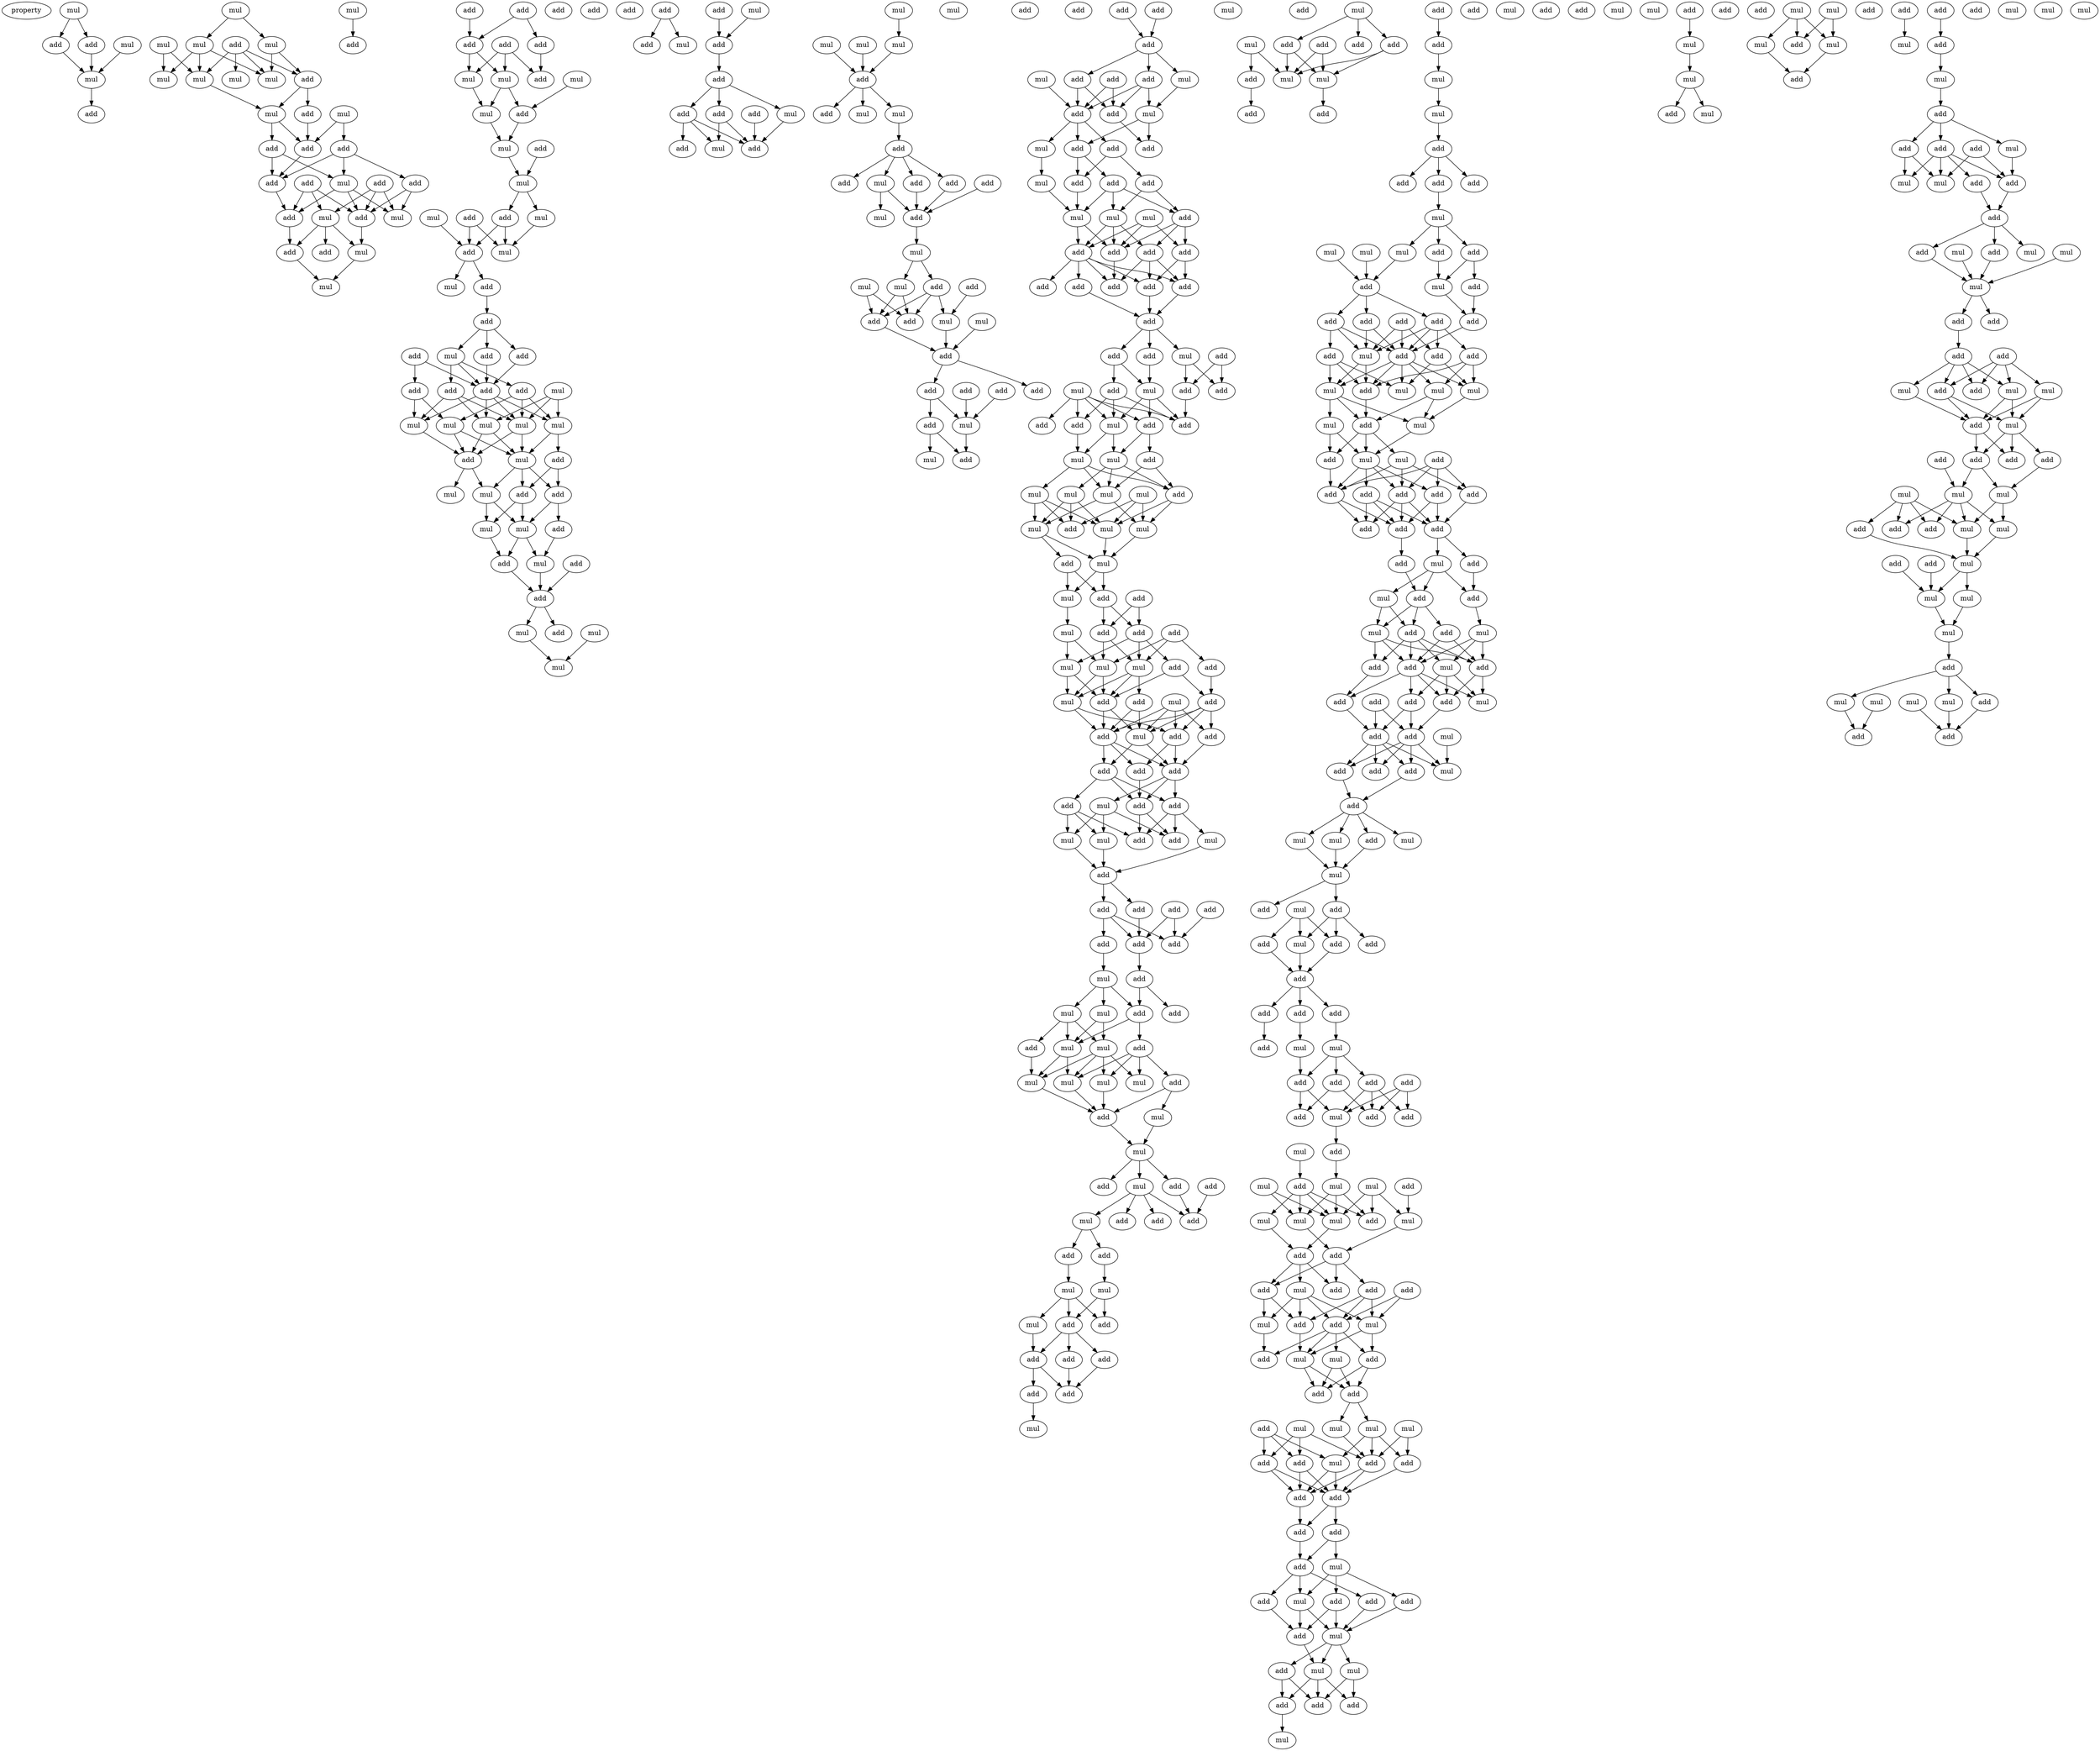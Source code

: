 digraph {
    node [fontcolor=black]
    property [mul=2,lf=1.4]
    0 [ label = mul ];
    1 [ label = mul ];
    2 [ label = add ];
    3 [ label = add ];
    4 [ label = mul ];
    5 [ label = add ];
    6 [ label = mul ];
    7 [ label = add ];
    8 [ label = mul ];
    9 [ label = mul ];
    10 [ label = mul ];
    11 [ label = mul ];
    12 [ label = add ];
    13 [ label = mul ];
    14 [ label = mul ];
    15 [ label = mul ];
    16 [ label = add ];
    17 [ label = mul ];
    18 [ label = mul ];
    19 [ label = add ];
    20 [ label = add ];
    21 [ label = add ];
    22 [ label = add ];
    23 [ label = mul ];
    24 [ label = add ];
    25 [ label = add ];
    26 [ label = add ];
    27 [ label = add ];
    28 [ label = mul ];
    29 [ label = add ];
    30 [ label = mul ];
    31 [ label = add ];
    32 [ label = mul ];
    33 [ label = add ];
    34 [ label = mul ];
    35 [ label = mul ];
    36 [ label = add ];
    37 [ label = add ];
    38 [ label = add ];
    39 [ label = add ];
    40 [ label = add ];
    41 [ label = add ];
    42 [ label = add ];
    43 [ label = mul ];
    44 [ label = mul ];
    45 [ label = mul ];
    46 [ label = add ];
    47 [ label = mul ];
    48 [ label = mul ];
    49 [ label = add ];
    50 [ label = mul ];
    51 [ label = mul ];
    52 [ label = add ];
    53 [ label = add ];
    54 [ label = mul ];
    55 [ label = add ];
    56 [ label = mul ];
    57 [ label = mul ];
    58 [ label = add ];
    59 [ label = add ];
    60 [ label = add ];
    61 [ label = mul ];
    62 [ label = add ];
    63 [ label = add ];
    64 [ label = add ];
    65 [ label = add ];
    66 [ label = add ];
    67 [ label = add ];
    68 [ label = add ];
    69 [ label = mul ];
    70 [ label = mul ];
    71 [ label = mul ];
    72 [ label = mul ];
    73 [ label = mul ];
    74 [ label = mul ];
    75 [ label = mul ];
    76 [ label = add ];
    77 [ label = add ];
    78 [ label = add ];
    79 [ label = mul ];
    80 [ label = add ];
    81 [ label = mul ];
    82 [ label = add ];
    83 [ label = mul ];
    84 [ label = add ];
    85 [ label = mul ];
    86 [ label = mul ];
    87 [ label = add ];
    88 [ label = add ];
    89 [ label = add ];
    90 [ label = mul ];
    91 [ label = add ];
    92 [ label = mul ];
    93 [ label = add ];
    94 [ label = mul ];
    95 [ label = add ];
    96 [ label = add ];
    97 [ label = mul ];
    98 [ label = add ];
    99 [ label = mul ];
    100 [ label = add ];
    101 [ label = add ];
    102 [ label = add ];
    103 [ label = add ];
    104 [ label = mul ];
    105 [ label = add ];
    106 [ label = add ];
    107 [ label = add ];
    108 [ label = mul ];
    109 [ label = mul ];
    110 [ label = mul ];
    111 [ label = mul ];
    112 [ label = mul ];
    113 [ label = add ];
    114 [ label = add ];
    115 [ label = mul ];
    116 [ label = mul ];
    117 [ label = mul ];
    118 [ label = add ];
    119 [ label = add ];
    120 [ label = mul ];
    121 [ label = add ];
    122 [ label = add ];
    123 [ label = add ];
    124 [ label = add ];
    125 [ label = mul ];
    126 [ label = mul ];
    127 [ label = add ];
    128 [ label = mul ];
    129 [ label = add ];
    130 [ label = mul ];
    131 [ label = add ];
    132 [ label = add ];
    133 [ label = add ];
    134 [ label = mul ];
    135 [ label = mul ];
    136 [ label = add ];
    137 [ label = add ];
    138 [ label = add ];
    139 [ label = add ];
    140 [ label = add ];
    141 [ label = add ];
    142 [ label = add ];
    143 [ label = mul ];
    144 [ label = mul ];
    145 [ label = add ];
    146 [ label = add ];
    147 [ label = mul ];
    148 [ label = add ];
    149 [ label = add ];
    150 [ label = mul ];
    151 [ label = add ];
    152 [ label = add ];
    153 [ label = mul ];
    154 [ label = add ];
    155 [ label = add ];
    156 [ label = add ];
    157 [ label = mul ];
    158 [ label = add ];
    159 [ label = add ];
    160 [ label = add ];
    161 [ label = mul ];
    162 [ label = add ];
    163 [ label = add ];
    164 [ label = mul ];
    165 [ label = add ];
    166 [ label = add ];
    167 [ label = mul ];
    168 [ label = mul ];
    169 [ label = mul ];
    170 [ label = add ];
    171 [ label = add ];
    172 [ label = add ];
    173 [ label = add ];
    174 [ label = add ];
    175 [ label = add ];
    176 [ label = add ];
    177 [ label = add ];
    178 [ label = add ];
    179 [ label = add ];
    180 [ label = mul ];
    181 [ label = add ];
    182 [ label = add ];
    183 [ label = add ];
    184 [ label = add ];
    185 [ label = mul ];
    186 [ label = add ];
    187 [ label = mul ];
    188 [ label = add ];
    189 [ label = mul ];
    190 [ label = add ];
    191 [ label = add ];
    192 [ label = add ];
    193 [ label = add ];
    194 [ label = mul ];
    195 [ label = mul ];
    196 [ label = add ];
    197 [ label = add ];
    198 [ label = mul ];
    199 [ label = mul ];
    200 [ label = mul ];
    201 [ label = mul ];
    202 [ label = mul ];
    203 [ label = mul ];
    204 [ label = add ];
    205 [ label = mul ];
    206 [ label = add ];
    207 [ label = mul ];
    208 [ label = mul ];
    209 [ label = add ];
    210 [ label = add ];
    211 [ label = add ];
    212 [ label = mul ];
    213 [ label = add ];
    214 [ label = add ];
    215 [ label = mul ];
    216 [ label = add ];
    217 [ label = add ];
    218 [ label = mul ];
    219 [ label = mul ];
    220 [ label = mul ];
    221 [ label = add ];
    222 [ label = mul ];
    223 [ label = add ];
    224 [ label = add ];
    225 [ label = add ];
    226 [ label = mul ];
    227 [ label = add ];
    228 [ label = add ];
    229 [ label = add ];
    230 [ label = add ];
    231 [ label = add ];
    232 [ label = add ];
    233 [ label = add ];
    234 [ label = mul ];
    235 [ label = add ];
    236 [ label = mul ];
    237 [ label = add ];
    238 [ label = mul ];
    239 [ label = add ];
    240 [ label = mul ];
    241 [ label = add ];
    242 [ label = add ];
    243 [ label = add ];
    244 [ label = add ];
    245 [ label = add ];
    246 [ label = add ];
    247 [ label = add ];
    248 [ label = add ];
    249 [ label = add ];
    250 [ label = add ];
    251 [ label = mul ];
    252 [ label = mul ];
    253 [ label = mul ];
    254 [ label = add ];
    255 [ label = add ];
    256 [ label = add ];
    257 [ label = mul ];
    258 [ label = mul ];
    259 [ label = add ];
    260 [ label = add ];
    261 [ label = mul ];
    262 [ label = mul ];
    263 [ label = mul ];
    264 [ label = mul ];
    265 [ label = add ];
    266 [ label = mul ];
    267 [ label = mul ];
    268 [ label = mul ];
    269 [ label = add ];
    270 [ label = add ];
    271 [ label = add ];
    272 [ label = add ];
    273 [ label = mul ];
    274 [ label = add ];
    275 [ label = add ];
    276 [ label = add ];
    277 [ label = add ];
    278 [ label = mul ];
    279 [ label = mul ];
    280 [ label = add ];
    281 [ label = mul ];
    282 [ label = add ];
    283 [ label = add ];
    284 [ label = add ];
    285 [ label = add ];
    286 [ label = add ];
    287 [ label = add ];
    288 [ label = mul ];
    289 [ label = mul ];
    290 [ label = add ];
    291 [ label = mul ];
    292 [ label = add ];
    293 [ label = add ];
    294 [ label = add ];
    295 [ label = mul ];
    296 [ label = add ];
    297 [ label = mul ];
    298 [ label = add ];
    299 [ label = add ];
    300 [ label = add ];
    301 [ label = add ];
    302 [ label = mul ];
    303 [ label = mul ];
    304 [ label = add ];
    305 [ label = add ];
    306 [ label = mul ];
    307 [ label = add ];
    308 [ label = add ];
    309 [ label = add ];
    310 [ label = add ];
    311 [ label = mul ];
    312 [ label = mul ];
    313 [ label = add ];
    314 [ label = add ];
    315 [ label = mul ];
    316 [ label = mul ];
    317 [ label = add ];
    318 [ label = mul ];
    319 [ label = add ];
    320 [ label = add ];
    321 [ label = add ];
    322 [ label = add ];
    323 [ label = add ];
    324 [ label = add ];
    325 [ label = add ];
    326 [ label = add ];
    327 [ label = add ];
    328 [ label = add ];
    329 [ label = mul ];
    330 [ label = add ];
    331 [ label = mul ];
    332 [ label = mul ];
    333 [ label = mul ];
    334 [ label = mul ];
    335 [ label = add ];
    336 [ label = mul ];
    337 [ label = mul ];
    338 [ label = add ];
    339 [ label = add ];
    340 [ label = mul ];
    341 [ label = add ];
    342 [ label = mul ];
    343 [ label = add ];
    344 [ label = add ];
    345 [ label = add ];
    346 [ label = add ];
    347 [ label = add ];
    348 [ label = add ];
    349 [ label = add ];
    350 [ label = add ];
    351 [ label = add ];
    352 [ label = mul ];
    353 [ label = add ];
    354 [ label = add ];
    355 [ label = add ];
    356 [ label = mul ];
    357 [ label = mul ];
    358 [ label = add ];
    359 [ label = add ];
    360 [ label = mul ];
    361 [ label = add ];
    362 [ label = add ];
    363 [ label = mul ];
    364 [ label = add ];
    365 [ label = add ];
    366 [ label = add ];
    367 [ label = add ];
    368 [ label = mul ];
    369 [ label = add ];
    370 [ label = add ];
    371 [ label = add ];
    372 [ label = mul ];
    373 [ label = add ];
    374 [ label = mul ];
    375 [ label = add ];
    376 [ label = add ];
    377 [ label = add ];
    378 [ label = mul ];
    379 [ label = mul ];
    380 [ label = add ];
    381 [ label = mul ];
    382 [ label = mul ];
    383 [ label = mul ];
    384 [ label = add ];
    385 [ label = mul ];
    386 [ label = add ];
    387 [ label = add ];
    388 [ label = mul ];
    389 [ label = add ];
    390 [ label = add ];
    391 [ label = add ];
    392 [ label = add ];
    393 [ label = add ];
    394 [ label = add ];
    395 [ label = add ];
    396 [ label = mul ];
    397 [ label = mul ];
    398 [ label = add ];
    399 [ label = add ];
    400 [ label = add ];
    401 [ label = add ];
    402 [ label = mul ];
    403 [ label = add ];
    404 [ label = add ];
    405 [ label = add ];
    406 [ label = add ];
    407 [ label = mul ];
    408 [ label = add ];
    409 [ label = mul ];
    410 [ label = mul ];
    411 [ label = mul ];
    412 [ label = add ];
    413 [ label = mul ];
    414 [ label = add ];
    415 [ label = mul ];
    416 [ label = mul ];
    417 [ label = mul ];
    418 [ label = add ];
    419 [ label = add ];
    420 [ label = add ];
    421 [ label = mul ];
    422 [ label = add ];
    423 [ label = add ];
    424 [ label = add ];
    425 [ label = add ];
    426 [ label = add ];
    427 [ label = mul ];
    428 [ label = mul ];
    429 [ label = mul ];
    430 [ label = mul ];
    431 [ label = add ];
    432 [ label = add ];
    433 [ label = add ];
    434 [ label = add ];
    435 [ label = mul ];
    436 [ label = mul ];
    437 [ label = add ];
    438 [ label = mul ];
    439 [ label = mul ];
    440 [ label = add ];
    441 [ label = add ];
    442 [ label = mul ];
    443 [ label = add ];
    444 [ label = add ];
    445 [ label = add ];
    446 [ label = add ];
    447 [ label = add ];
    448 [ label = add ];
    449 [ label = mul ];
    450 [ label = add ];
    451 [ label = add ];
    452 [ label = add ];
    453 [ label = mul ];
    454 [ label = add ];
    455 [ label = add ];
    456 [ label = add ];
    457 [ label = mul ];
    458 [ label = mul ];
    459 [ label = add ];
    460 [ label = mul ];
    461 [ label = mul ];
    462 [ label = add ];
    463 [ label = add ];
    464 [ label = add ];
    465 [ label = mul ];
    466 [ label = add ];
    467 [ label = mul ];
    468 [ label = mul ];
    469 [ label = add ];
    470 [ label = add ];
    471 [ label = add ];
    472 [ label = mul ];
    473 [ label = mul ];
    474 [ label = mul ];
    475 [ label = add ];
    476 [ label = mul ];
    477 [ label = add ];
    478 [ label = mul ];
    479 [ label = add ];
    480 [ label = add ];
    481 [ label = add ];
    482 [ label = mul ];
    483 [ label = add ];
    484 [ label = add ];
    485 [ label = mul ];
    486 [ label = mul ];
    487 [ label = add ];
    488 [ label = add ];
    489 [ label = add ];
    490 [ label = mul ];
    491 [ label = add ];
    492 [ label = mul ];
    493 [ label = mul ];
    494 [ label = add ];
    495 [ label = mul ];
    496 [ label = add ];
    497 [ label = add ];
    498 [ label = add ];
    499 [ label = mul ];
    500 [ label = add ];
    501 [ label = mul ];
    502 [ label = mul ];
    503 [ label = mul ];
    504 [ label = add ];
    505 [ label = add ];
    506 [ label = mul ];
    507 [ label = add ];
    508 [ label = add ];
    509 [ label = add ];
    510 [ label = add ];
    511 [ label = mul ];
    512 [ label = mul ];
    513 [ label = mul ];
    514 [ label = mul ];
    515 [ label = add ];
    516 [ label = add ];
    517 [ label = add ];
    518 [ label = add ];
    519 [ label = add ];
    520 [ label = mul ];
    521 [ label = mul ];
    522 [ label = mul ];
    523 [ label = mul ];
    524 [ label = add ];
    525 [ label = add ];
    526 [ label = add ];
    527 [ label = mul ];
    528 [ label = add ];
    529 [ label = mul ];
    530 [ label = add ];
    531 [ label = mul ];
    532 [ label = mul ];
    533 [ label = mul ];
    534 [ label = add ];
    535 [ label = add ];
    536 [ label = mul ];
    537 [ label = mul ];
    538 [ label = mul ];
    539 [ label = mul ];
    540 [ label = add ];
    541 [ label = add ];
    0 -> 2 [ name = 0 ];
    0 -> 3 [ name = 1 ];
    1 -> 4 [ name = 2 ];
    2 -> 4 [ name = 3 ];
    3 -> 4 [ name = 4 ];
    4 -> 5 [ name = 5 ];
    6 -> 8 [ name = 6 ];
    6 -> 10 [ name = 7 ];
    7 -> 12 [ name = 8 ];
    7 -> 13 [ name = 9 ];
    7 -> 14 [ name = 10 ];
    7 -> 15 [ name = 11 ];
    8 -> 11 [ name = 12 ];
    8 -> 13 [ name = 13 ];
    8 -> 14 [ name = 14 ];
    9 -> 11 [ name = 15 ];
    9 -> 14 [ name = 16 ];
    10 -> 12 [ name = 17 ];
    10 -> 13 [ name = 18 ];
    12 -> 16 [ name = 19 ];
    12 -> 17 [ name = 20 ];
    14 -> 17 [ name = 21 ];
    16 -> 19 [ name = 22 ];
    17 -> 19 [ name = 23 ];
    17 -> 21 [ name = 24 ];
    18 -> 19 [ name = 25 ];
    18 -> 20 [ name = 26 ];
    19 -> 25 [ name = 27 ];
    20 -> 23 [ name = 28 ];
    20 -> 25 [ name = 29 ];
    20 -> 26 [ name = 30 ];
    21 -> 23 [ name = 31 ];
    21 -> 25 [ name = 32 ];
    22 -> 27 [ name = 33 ];
    22 -> 28 [ name = 34 ];
    22 -> 29 [ name = 35 ];
    23 -> 27 [ name = 36 ];
    23 -> 29 [ name = 37 ];
    23 -> 30 [ name = 38 ];
    24 -> 27 [ name = 39 ];
    24 -> 28 [ name = 40 ];
    24 -> 30 [ name = 41 ];
    25 -> 29 [ name = 42 ];
    26 -> 27 [ name = 43 ];
    26 -> 30 [ name = 44 ];
    27 -> 32 [ name = 45 ];
    28 -> 31 [ name = 46 ];
    28 -> 32 [ name = 47 ];
    28 -> 33 [ name = 48 ];
    29 -> 33 [ name = 49 ];
    32 -> 34 [ name = 50 ];
    33 -> 34 [ name = 51 ];
    35 -> 36 [ name = 52 ];
    37 -> 40 [ name = 53 ];
    37 -> 41 [ name = 54 ];
    38 -> 40 [ name = 55 ];
    39 -> 42 [ name = 56 ];
    39 -> 44 [ name = 57 ];
    39 -> 45 [ name = 58 ];
    40 -> 44 [ name = 59 ];
    40 -> 45 [ name = 60 ];
    41 -> 42 [ name = 61 ];
    43 -> 46 [ name = 62 ];
    44 -> 47 [ name = 63 ];
    45 -> 46 [ name = 64 ];
    45 -> 47 [ name = 65 ];
    46 -> 48 [ name = 66 ];
    47 -> 48 [ name = 67 ];
    48 -> 50 [ name = 68 ];
    49 -> 50 [ name = 69 ];
    50 -> 53 [ name = 70 ];
    50 -> 54 [ name = 71 ];
    51 -> 55 [ name = 72 ];
    52 -> 55 [ name = 73 ];
    52 -> 56 [ name = 74 ];
    53 -> 55 [ name = 75 ];
    53 -> 56 [ name = 76 ];
    54 -> 56 [ name = 77 ];
    55 -> 57 [ name = 78 ];
    55 -> 58 [ name = 79 ];
    58 -> 60 [ name = 80 ];
    60 -> 61 [ name = 81 ];
    60 -> 62 [ name = 82 ];
    60 -> 63 [ name = 83 ];
    61 -> 66 [ name = 84 ];
    61 -> 67 [ name = 85 ];
    61 -> 68 [ name = 86 ];
    62 -> 68 [ name = 87 ];
    63 -> 68 [ name = 88 ];
    64 -> 65 [ name = 89 ];
    64 -> 68 [ name = 90 ];
    65 -> 70 [ name = 91 ];
    65 -> 72 [ name = 92 ];
    66 -> 70 [ name = 93 ];
    66 -> 71 [ name = 94 ];
    66 -> 74 [ name = 95 ];
    67 -> 72 [ name = 96 ];
    67 -> 73 [ name = 97 ];
    67 -> 74 [ name = 98 ];
    68 -> 71 [ name = 99 ];
    68 -> 72 [ name = 100 ];
    68 -> 73 [ name = 101 ];
    68 -> 74 [ name = 102 ];
    69 -> 71 [ name = 103 ];
    69 -> 73 [ name = 104 ];
    69 -> 74 [ name = 105 ];
    70 -> 75 [ name = 106 ];
    70 -> 76 [ name = 107 ];
    71 -> 75 [ name = 108 ];
    71 -> 77 [ name = 109 ];
    72 -> 76 [ name = 110 ];
    73 -> 75 [ name = 111 ];
    73 -> 76 [ name = 112 ];
    74 -> 75 [ name = 113 ];
    74 -> 76 [ name = 114 ];
    75 -> 78 [ name = 115 ];
    75 -> 80 [ name = 116 ];
    75 -> 81 [ name = 117 ];
    76 -> 79 [ name = 118 ];
    76 -> 81 [ name = 119 ];
    77 -> 78 [ name = 120 ];
    77 -> 80 [ name = 121 ];
    78 -> 83 [ name = 122 ];
    78 -> 85 [ name = 123 ];
    80 -> 84 [ name = 124 ];
    80 -> 85 [ name = 125 ];
    81 -> 83 [ name = 126 ];
    81 -> 85 [ name = 127 ];
    83 -> 87 [ name = 128 ];
    84 -> 86 [ name = 129 ];
    85 -> 86 [ name = 130 ];
    85 -> 87 [ name = 131 ];
    86 -> 89 [ name = 132 ];
    87 -> 89 [ name = 133 ];
    88 -> 89 [ name = 134 ];
    89 -> 90 [ name = 135 ];
    89 -> 91 [ name = 136 ];
    90 -> 94 [ name = 137 ];
    92 -> 94 [ name = 138 ];
    95 -> 98 [ name = 139 ];
    95 -> 99 [ name = 140 ];
    96 -> 100 [ name = 141 ];
    97 -> 100 [ name = 142 ];
    100 -> 101 [ name = 143 ];
    101 -> 102 [ name = 144 ];
    101 -> 103 [ name = 145 ];
    101 -> 104 [ name = 146 ];
    102 -> 106 [ name = 147 ];
    102 -> 107 [ name = 148 ];
    102 -> 108 [ name = 149 ];
    103 -> 106 [ name = 150 ];
    103 -> 108 [ name = 151 ];
    104 -> 106 [ name = 152 ];
    105 -> 106 [ name = 153 ];
    109 -> 112 [ name = 154 ];
    110 -> 113 [ name = 155 ];
    111 -> 113 [ name = 156 ];
    112 -> 113 [ name = 157 ];
    113 -> 114 [ name = 158 ];
    113 -> 116 [ name = 159 ];
    113 -> 117 [ name = 160 ];
    117 -> 118 [ name = 161 ];
    118 -> 119 [ name = 162 ];
    118 -> 120 [ name = 163 ];
    118 -> 122 [ name = 164 ];
    118 -> 123 [ name = 165 ];
    119 -> 124 [ name = 166 ];
    120 -> 124 [ name = 167 ];
    120 -> 125 [ name = 168 ];
    121 -> 124 [ name = 169 ];
    122 -> 124 [ name = 170 ];
    124 -> 126 [ name = 171 ];
    126 -> 129 [ name = 172 ];
    126 -> 130 [ name = 173 ];
    127 -> 134 [ name = 174 ];
    128 -> 131 [ name = 175 ];
    128 -> 133 [ name = 176 ];
    129 -> 131 [ name = 177 ];
    129 -> 133 [ name = 178 ];
    129 -> 134 [ name = 179 ];
    130 -> 131 [ name = 180 ];
    130 -> 133 [ name = 181 ];
    133 -> 136 [ name = 182 ];
    134 -> 136 [ name = 183 ];
    135 -> 136 [ name = 184 ];
    136 -> 138 [ name = 185 ];
    136 -> 141 [ name = 186 ];
    138 -> 142 [ name = 187 ];
    138 -> 143 [ name = 188 ];
    139 -> 143 [ name = 189 ];
    140 -> 143 [ name = 190 ];
    142 -> 144 [ name = 191 ];
    142 -> 146 [ name = 192 ];
    143 -> 146 [ name = 193 ];
    145 -> 149 [ name = 194 ];
    148 -> 149 [ name = 195 ];
    149 -> 150 [ name = 196 ];
    149 -> 151 [ name = 197 ];
    149 -> 154 [ name = 198 ];
    150 -> 157 [ name = 199 ];
    151 -> 155 [ name = 200 ];
    151 -> 156 [ name = 201 ];
    151 -> 157 [ name = 202 ];
    152 -> 155 [ name = 203 ];
    152 -> 156 [ name = 204 ];
    153 -> 156 [ name = 205 ];
    154 -> 155 [ name = 206 ];
    154 -> 156 [ name = 207 ];
    155 -> 158 [ name = 208 ];
    156 -> 159 [ name = 209 ];
    156 -> 160 [ name = 210 ];
    156 -> 161 [ name = 211 ];
    157 -> 158 [ name = 212 ];
    157 -> 160 [ name = 213 ];
    159 -> 163 [ name = 214 ];
    159 -> 165 [ name = 215 ];
    160 -> 162 [ name = 216 ];
    160 -> 163 [ name = 217 ];
    161 -> 164 [ name = 218 ];
    162 -> 166 [ name = 219 ];
    162 -> 167 [ name = 220 ];
    162 -> 168 [ name = 221 ];
    163 -> 168 [ name = 222 ];
    164 -> 168 [ name = 223 ];
    165 -> 166 [ name = 224 ];
    165 -> 167 [ name = 225 ];
    166 -> 171 [ name = 226 ];
    166 -> 172 [ name = 227 ];
    166 -> 173 [ name = 228 ];
    167 -> 170 [ name = 229 ];
    167 -> 171 [ name = 230 ];
    167 -> 173 [ name = 231 ];
    168 -> 170 [ name = 232 ];
    168 -> 173 [ name = 233 ];
    169 -> 170 [ name = 234 ];
    169 -> 172 [ name = 235 ];
    169 -> 173 [ name = 236 ];
    170 -> 174 [ name = 237 ];
    170 -> 175 [ name = 238 ];
    170 -> 176 [ name = 239 ];
    170 -> 177 [ name = 240 ];
    170 -> 178 [ name = 241 ];
    171 -> 175 [ name = 242 ];
    171 -> 177 [ name = 243 ];
    171 -> 178 [ name = 244 ];
    172 -> 175 [ name = 245 ];
    172 -> 177 [ name = 246 ];
    173 -> 178 [ name = 247 ];
    175 -> 179 [ name = 248 ];
    176 -> 179 [ name = 249 ];
    177 -> 179 [ name = 250 ];
    179 -> 180 [ name = 251 ];
    179 -> 181 [ name = 252 ];
    179 -> 182 [ name = 253 ];
    180 -> 184 [ name = 254 ];
    180 -> 188 [ name = 255 ];
    181 -> 185 [ name = 256 ];
    182 -> 185 [ name = 257 ];
    182 -> 186 [ name = 258 ];
    183 -> 184 [ name = 259 ];
    183 -> 188 [ name = 260 ];
    185 -> 189 [ name = 261 ];
    185 -> 191 [ name = 262 ];
    185 -> 192 [ name = 263 ];
    186 -> 189 [ name = 264 ];
    186 -> 192 [ name = 265 ];
    186 -> 193 [ name = 266 ];
    187 -> 189 [ name = 267 ];
    187 -> 190 [ name = 268 ];
    187 -> 191 [ name = 269 ];
    187 -> 192 [ name = 270 ];
    187 -> 193 [ name = 271 ];
    188 -> 192 [ name = 272 ];
    189 -> 194 [ name = 273 ];
    189 -> 195 [ name = 274 ];
    191 -> 194 [ name = 275 ];
    191 -> 196 [ name = 276 ];
    193 -> 195 [ name = 277 ];
    194 -> 197 [ name = 278 ];
    194 -> 198 [ name = 279 ];
    194 -> 199 [ name = 280 ];
    195 -> 197 [ name = 281 ];
    195 -> 199 [ name = 282 ];
    195 -> 201 [ name = 283 ];
    196 -> 197 [ name = 284 ];
    196 -> 199 [ name = 285 ];
    197 -> 202 [ name = 286 ];
    197 -> 203 [ name = 287 ];
    198 -> 203 [ name = 288 ];
    198 -> 204 [ name = 289 ];
    198 -> 205 [ name = 290 ];
    199 -> 202 [ name = 291 ];
    199 -> 205 [ name = 292 ];
    200 -> 202 [ name = 293 ];
    200 -> 203 [ name = 294 ];
    200 -> 204 [ name = 295 ];
    201 -> 203 [ name = 296 ];
    201 -> 204 [ name = 297 ];
    201 -> 205 [ name = 298 ];
    202 -> 207 [ name = 299 ];
    203 -> 207 [ name = 300 ];
    205 -> 206 [ name = 301 ];
    205 -> 207 [ name = 302 ];
    206 -> 208 [ name = 303 ];
    206 -> 210 [ name = 304 ];
    207 -> 208 [ name = 305 ];
    207 -> 210 [ name = 306 ];
    208 -> 212 [ name = 307 ];
    209 -> 213 [ name = 308 ];
    209 -> 214 [ name = 309 ];
    210 -> 213 [ name = 310 ];
    210 -> 214 [ name = 311 ];
    211 -> 216 [ name = 312 ];
    211 -> 218 [ name = 313 ];
    211 -> 219 [ name = 314 ];
    212 -> 215 [ name = 315 ];
    212 -> 219 [ name = 316 ];
    213 -> 218 [ name = 317 ];
    213 -> 219 [ name = 318 ];
    214 -> 215 [ name = 319 ];
    214 -> 217 [ name = 320 ];
    214 -> 218 [ name = 321 ];
    215 -> 220 [ name = 322 ];
    215 -> 224 [ name = 323 ];
    216 -> 223 [ name = 324 ];
    217 -> 223 [ name = 325 ];
    217 -> 224 [ name = 326 ];
    218 -> 220 [ name = 327 ];
    218 -> 221 [ name = 328 ];
    218 -> 224 [ name = 329 ];
    219 -> 220 [ name = 330 ];
    219 -> 224 [ name = 331 ];
    220 -> 227 [ name = 332 ];
    220 -> 228 [ name = 333 ];
    221 -> 226 [ name = 334 ];
    221 -> 228 [ name = 335 ];
    222 -> 225 [ name = 336 ];
    222 -> 226 [ name = 337 ];
    222 -> 227 [ name = 338 ];
    222 -> 228 [ name = 339 ];
    223 -> 225 [ name = 340 ];
    223 -> 226 [ name = 341 ];
    223 -> 227 [ name = 342 ];
    223 -> 228 [ name = 343 ];
    224 -> 226 [ name = 344 ];
    224 -> 228 [ name = 345 ];
    225 -> 231 [ name = 346 ];
    226 -> 230 [ name = 347 ];
    226 -> 231 [ name = 348 ];
    227 -> 229 [ name = 349 ];
    227 -> 231 [ name = 350 ];
    228 -> 229 [ name = 351 ];
    228 -> 230 [ name = 352 ];
    228 -> 231 [ name = 353 ];
    229 -> 233 [ name = 354 ];
    230 -> 232 [ name = 355 ];
    230 -> 233 [ name = 356 ];
    230 -> 235 [ name = 357 ];
    231 -> 233 [ name = 358 ];
    231 -> 234 [ name = 359 ];
    231 -> 235 [ name = 360 ];
    232 -> 236 [ name = 361 ];
    232 -> 239 [ name = 362 ];
    232 -> 240 [ name = 363 ];
    233 -> 237 [ name = 364 ];
    233 -> 239 [ name = 365 ];
    234 -> 236 [ name = 366 ];
    234 -> 237 [ name = 367 ];
    234 -> 240 [ name = 368 ];
    235 -> 237 [ name = 369 ];
    235 -> 238 [ name = 370 ];
    235 -> 239 [ name = 371 ];
    236 -> 241 [ name = 372 ];
    238 -> 241 [ name = 373 ];
    240 -> 241 [ name = 374 ];
    241 -> 242 [ name = 375 ];
    241 -> 243 [ name = 376 ];
    242 -> 248 [ name = 377 ];
    243 -> 247 [ name = 378 ];
    243 -> 248 [ name = 379 ];
    243 -> 249 [ name = 380 ];
    244 -> 249 [ name = 381 ];
    246 -> 248 [ name = 382 ];
    246 -> 249 [ name = 383 ];
    247 -> 251 [ name = 384 ];
    248 -> 250 [ name = 385 ];
    250 -> 254 [ name = 386 ];
    250 -> 255 [ name = 387 ];
    251 -> 252 [ name = 388 ];
    251 -> 253 [ name = 389 ];
    251 -> 255 [ name = 390 ];
    252 -> 257 [ name = 391 ];
    252 -> 258 [ name = 392 ];
    252 -> 259 [ name = 393 ];
    253 -> 257 [ name = 394 ];
    253 -> 258 [ name = 395 ];
    255 -> 256 [ name = 396 ];
    255 -> 257 [ name = 397 ];
    256 -> 260 [ name = 398 ];
    256 -> 261 [ name = 399 ];
    256 -> 262 [ name = 400 ];
    256 -> 264 [ name = 401 ];
    257 -> 262 [ name = 402 ];
    257 -> 263 [ name = 403 ];
    258 -> 261 [ name = 404 ];
    258 -> 262 [ name = 405 ];
    258 -> 263 [ name = 406 ];
    258 -> 264 [ name = 407 ];
    259 -> 263 [ name = 408 ];
    260 -> 265 [ name = 409 ];
    260 -> 266 [ name = 410 ];
    262 -> 265 [ name = 411 ];
    263 -> 265 [ name = 412 ];
    264 -> 265 [ name = 413 ];
    265 -> 267 [ name = 414 ];
    266 -> 267 [ name = 415 ];
    267 -> 268 [ name = 416 ];
    267 -> 270 [ name = 417 ];
    267 -> 271 [ name = 418 ];
    268 -> 272 [ name = 419 ];
    268 -> 273 [ name = 420 ];
    268 -> 274 [ name = 421 ];
    268 -> 275 [ name = 422 ];
    269 -> 272 [ name = 423 ];
    271 -> 272 [ name = 424 ];
    273 -> 276 [ name = 425 ];
    273 -> 277 [ name = 426 ];
    276 -> 278 [ name = 427 ];
    277 -> 279 [ name = 428 ];
    278 -> 280 [ name = 429 ];
    278 -> 281 [ name = 430 ];
    278 -> 282 [ name = 431 ];
    279 -> 280 [ name = 432 ];
    279 -> 282 [ name = 433 ];
    280 -> 283 [ name = 434 ];
    280 -> 284 [ name = 435 ];
    280 -> 285 [ name = 436 ];
    281 -> 283 [ name = 437 ];
    283 -> 286 [ name = 438 ];
    283 -> 287 [ name = 439 ];
    284 -> 287 [ name = 440 ];
    285 -> 287 [ name = 441 ];
    286 -> 288 [ name = 442 ];
    289 -> 290 [ name = 443 ];
    289 -> 293 [ name = 444 ];
    289 -> 294 [ name = 445 ];
    290 -> 295 [ name = 446 ];
    290 -> 297 [ name = 447 ];
    291 -> 295 [ name = 448 ];
    291 -> 296 [ name = 449 ];
    292 -> 295 [ name = 450 ];
    292 -> 297 [ name = 451 ];
    293 -> 295 [ name = 452 ];
    293 -> 297 [ name = 453 ];
    296 -> 298 [ name = 454 ];
    297 -> 300 [ name = 455 ];
    299 -> 301 [ name = 456 ];
    301 -> 302 [ name = 457 ];
    302 -> 303 [ name = 458 ];
    303 -> 305 [ name = 459 ];
    305 -> 308 [ name = 460 ];
    305 -> 309 [ name = 461 ];
    305 -> 310 [ name = 462 ];
    309 -> 311 [ name = 463 ];
    311 -> 313 [ name = 464 ];
    311 -> 314 [ name = 465 ];
    311 -> 315 [ name = 466 ];
    312 -> 317 [ name = 467 ];
    313 -> 318 [ name = 468 ];
    313 -> 319 [ name = 469 ];
    314 -> 318 [ name = 470 ];
    315 -> 317 [ name = 471 ];
    316 -> 317 [ name = 472 ];
    317 -> 320 [ name = 473 ];
    317 -> 322 [ name = 474 ];
    317 -> 323 [ name = 475 ];
    318 -> 324 [ name = 476 ];
    319 -> 324 [ name = 477 ];
    320 -> 325 [ name = 478 ];
    320 -> 329 [ name = 479 ];
    321 -> 325 [ name = 480 ];
    321 -> 327 [ name = 481 ];
    321 -> 329 [ name = 482 ];
    322 -> 325 [ name = 483 ];
    322 -> 327 [ name = 484 ];
    322 -> 328 [ name = 485 ];
    322 -> 329 [ name = 486 ];
    323 -> 325 [ name = 487 ];
    323 -> 326 [ name = 488 ];
    323 -> 329 [ name = 489 ];
    324 -> 325 [ name = 490 ];
    325 -> 330 [ name = 491 ];
    325 -> 331 [ name = 492 ];
    325 -> 332 [ name = 493 ];
    325 -> 333 [ name = 494 ];
    325 -> 334 [ name = 495 ];
    326 -> 330 [ name = 496 ];
    326 -> 333 [ name = 497 ];
    326 -> 334 [ name = 498 ];
    327 -> 332 [ name = 499 ];
    327 -> 333 [ name = 500 ];
    328 -> 330 [ name = 501 ];
    328 -> 331 [ name = 502 ];
    328 -> 332 [ name = 503 ];
    329 -> 330 [ name = 504 ];
    329 -> 334 [ name = 505 ];
    330 -> 338 [ name = 506 ];
    331 -> 337 [ name = 507 ];
    331 -> 338 [ name = 508 ];
    332 -> 337 [ name = 509 ];
    334 -> 336 [ name = 510 ];
    334 -> 337 [ name = 511 ];
    334 -> 338 [ name = 512 ];
    336 -> 339 [ name = 513 ];
    336 -> 342 [ name = 514 ];
    337 -> 342 [ name = 515 ];
    338 -> 339 [ name = 516 ];
    338 -> 340 [ name = 517 ];
    338 -> 342 [ name = 518 ];
    339 -> 344 [ name = 519 ];
    340 -> 343 [ name = 520 ];
    340 -> 344 [ name = 521 ];
    340 -> 346 [ name = 522 ];
    341 -> 343 [ name = 523 ];
    341 -> 344 [ name = 524 ];
    341 -> 345 [ name = 525 ];
    341 -> 346 [ name = 526 ];
    342 -> 344 [ name = 527 ];
    342 -> 345 [ name = 528 ];
    342 -> 346 [ name = 529 ];
    342 -> 347 [ name = 530 ];
    343 -> 348 [ name = 531 ];
    344 -> 349 [ name = 532 ];
    344 -> 350 [ name = 533 ];
    345 -> 348 [ name = 534 ];
    345 -> 350 [ name = 535 ];
    346 -> 348 [ name = 536 ];
    346 -> 349 [ name = 537 ];
    346 -> 350 [ name = 538 ];
    347 -> 348 [ name = 539 ];
    347 -> 349 [ name = 540 ];
    347 -> 350 [ name = 541 ];
    348 -> 351 [ name = 542 ];
    348 -> 352 [ name = 543 ];
    350 -> 353 [ name = 544 ];
    351 -> 354 [ name = 545 ];
    352 -> 354 [ name = 546 ];
    352 -> 355 [ name = 547 ];
    352 -> 356 [ name = 548 ];
    353 -> 355 [ name = 549 ];
    354 -> 360 [ name = 550 ];
    355 -> 357 [ name = 551 ];
    355 -> 358 [ name = 552 ];
    355 -> 359 [ name = 553 ];
    356 -> 357 [ name = 554 ];
    356 -> 359 [ name = 555 ];
    357 -> 361 [ name = 556 ];
    357 -> 362 [ name = 557 ];
    357 -> 364 [ name = 558 ];
    358 -> 361 [ name = 559 ];
    358 -> 362 [ name = 560 ];
    359 -> 361 [ name = 561 ];
    359 -> 362 [ name = 562 ];
    359 -> 363 [ name = 563 ];
    359 -> 364 [ name = 564 ];
    360 -> 361 [ name = 565 ];
    360 -> 362 [ name = 566 ];
    360 -> 363 [ name = 567 ];
    361 -> 365 [ name = 568 ];
    361 -> 368 [ name = 569 ];
    362 -> 365 [ name = 570 ];
    362 -> 367 [ name = 571 ];
    362 -> 368 [ name = 572 ];
    362 -> 369 [ name = 573 ];
    363 -> 365 [ name = 574 ];
    363 -> 368 [ name = 575 ];
    363 -> 369 [ name = 576 ];
    364 -> 367 [ name = 577 ];
    365 -> 371 [ name = 578 ];
    366 -> 370 [ name = 579 ];
    366 -> 371 [ name = 580 ];
    367 -> 370 [ name = 581 ];
    369 -> 370 [ name = 582 ];
    369 -> 371 [ name = 583 ];
    370 -> 373 [ name = 584 ];
    370 -> 374 [ name = 585 ];
    370 -> 375 [ name = 586 ];
    370 -> 376 [ name = 587 ];
    371 -> 373 [ name = 588 ];
    371 -> 374 [ name = 589 ];
    371 -> 375 [ name = 590 ];
    371 -> 376 [ name = 591 ];
    372 -> 374 [ name = 592 ];
    373 -> 377 [ name = 593 ];
    376 -> 377 [ name = 594 ];
    377 -> 378 [ name = 595 ];
    377 -> 379 [ name = 596 ];
    377 -> 380 [ name = 597 ];
    377 -> 381 [ name = 598 ];
    378 -> 383 [ name = 599 ];
    380 -> 383 [ name = 600 ];
    381 -> 383 [ name = 601 ];
    383 -> 384 [ name = 602 ];
    383 -> 386 [ name = 603 ];
    385 -> 387 [ name = 604 ];
    385 -> 388 [ name = 605 ];
    385 -> 390 [ name = 606 ];
    386 -> 388 [ name = 607 ];
    386 -> 389 [ name = 608 ];
    386 -> 390 [ name = 609 ];
    387 -> 391 [ name = 610 ];
    388 -> 391 [ name = 611 ];
    390 -> 391 [ name = 612 ];
    391 -> 392 [ name = 613 ];
    391 -> 393 [ name = 614 ];
    391 -> 394 [ name = 615 ];
    392 -> 395 [ name = 616 ];
    393 -> 396 [ name = 617 ];
    394 -> 397 [ name = 618 ];
    396 -> 400 [ name = 619 ];
    397 -> 398 [ name = 620 ];
    397 -> 400 [ name = 621 ];
    397 -> 401 [ name = 622 ];
    398 -> 402 [ name = 623 ];
    398 -> 403 [ name = 624 ];
    398 -> 405 [ name = 625 ];
    399 -> 402 [ name = 626 ];
    399 -> 403 [ name = 627 ];
    399 -> 405 [ name = 628 ];
    400 -> 402 [ name = 629 ];
    400 -> 404 [ name = 630 ];
    401 -> 404 [ name = 631 ];
    401 -> 405 [ name = 632 ];
    402 -> 406 [ name = 633 ];
    406 -> 411 [ name = 634 ];
    407 -> 412 [ name = 635 ];
    408 -> 416 [ name = 636 ];
    409 -> 413 [ name = 637 ];
    409 -> 417 [ name = 638 ];
    410 -> 413 [ name = 639 ];
    410 -> 414 [ name = 640 ];
    410 -> 416 [ name = 641 ];
    411 -> 413 [ name = 642 ];
    411 -> 414 [ name = 643 ];
    411 -> 417 [ name = 644 ];
    412 -> 413 [ name = 645 ];
    412 -> 414 [ name = 646 ];
    412 -> 415 [ name = 647 ];
    412 -> 417 [ name = 648 ];
    413 -> 419 [ name = 649 ];
    415 -> 419 [ name = 650 ];
    416 -> 418 [ name = 651 ];
    417 -> 418 [ name = 652 ];
    418 -> 420 [ name = 653 ];
    418 -> 422 [ name = 654 ];
    418 -> 424 [ name = 655 ];
    419 -> 421 [ name = 656 ];
    419 -> 422 [ name = 657 ];
    419 -> 424 [ name = 658 ];
    420 -> 425 [ name = 659 ];
    420 -> 426 [ name = 660 ];
    420 -> 428 [ name = 661 ];
    421 -> 425 [ name = 662 ];
    421 -> 426 [ name = 663 ];
    421 -> 427 [ name = 664 ];
    421 -> 428 [ name = 665 ];
    422 -> 425 [ name = 666 ];
    422 -> 427 [ name = 667 ];
    423 -> 426 [ name = 668 ];
    423 -> 428 [ name = 669 ];
    425 -> 430 [ name = 670 ];
    426 -> 429 [ name = 671 ];
    426 -> 430 [ name = 672 ];
    426 -> 431 [ name = 673 ];
    426 -> 432 [ name = 674 ];
    427 -> 432 [ name = 675 ];
    428 -> 430 [ name = 676 ];
    428 -> 431 [ name = 677 ];
    429 -> 433 [ name = 678 ];
    429 -> 434 [ name = 679 ];
    430 -> 433 [ name = 680 ];
    430 -> 434 [ name = 681 ];
    431 -> 433 [ name = 682 ];
    431 -> 434 [ name = 683 ];
    433 -> 438 [ name = 684 ];
    433 -> 439 [ name = 685 ];
    435 -> 440 [ name = 686 ];
    435 -> 441 [ name = 687 ];
    435 -> 444 [ name = 688 ];
    436 -> 443 [ name = 689 ];
    436 -> 444 [ name = 690 ];
    437 -> 440 [ name = 691 ];
    437 -> 441 [ name = 692 ];
    437 -> 442 [ name = 693 ];
    438 -> 442 [ name = 694 ];
    438 -> 443 [ name = 695 ];
    438 -> 444 [ name = 696 ];
    439 -> 444 [ name = 697 ];
    440 -> 445 [ name = 698 ];
    440 -> 446 [ name = 699 ];
    441 -> 445 [ name = 700 ];
    441 -> 446 [ name = 701 ];
    442 -> 445 [ name = 702 ];
    442 -> 446 [ name = 703 ];
    443 -> 445 [ name = 704 ];
    444 -> 445 [ name = 705 ];
    444 -> 446 [ name = 706 ];
    445 -> 447 [ name = 707 ];
    445 -> 448 [ name = 708 ];
    446 -> 448 [ name = 709 ];
    447 -> 449 [ name = 710 ];
    447 -> 450 [ name = 711 ];
    448 -> 450 [ name = 712 ];
    449 -> 451 [ name = 713 ];
    449 -> 452 [ name = 714 ];
    449 -> 453 [ name = 715 ];
    450 -> 453 [ name = 716 ];
    450 -> 454 [ name = 717 ];
    450 -> 455 [ name = 718 ];
    451 -> 456 [ name = 719 ];
    451 -> 457 [ name = 720 ];
    452 -> 457 [ name = 721 ];
    453 -> 456 [ name = 722 ];
    453 -> 457 [ name = 723 ];
    454 -> 457 [ name = 724 ];
    455 -> 456 [ name = 725 ];
    456 -> 461 [ name = 726 ];
    457 -> 459 [ name = 727 ];
    457 -> 460 [ name = 728 ];
    457 -> 461 [ name = 729 ];
    459 -> 462 [ name = 730 ];
    459 -> 463 [ name = 731 ];
    460 -> 462 [ name = 732 ];
    460 -> 464 [ name = 733 ];
    461 -> 462 [ name = 734 ];
    461 -> 463 [ name = 735 ];
    461 -> 464 [ name = 736 ];
    463 -> 465 [ name = 737 ];
    466 -> 467 [ name = 738 ];
    467 -> 468 [ name = 739 ];
    468 -> 470 [ name = 740 ];
    468 -> 472 [ name = 741 ];
    473 -> 476 [ name = 742 ];
    473 -> 477 [ name = 743 ];
    473 -> 478 [ name = 744 ];
    474 -> 476 [ name = 745 ];
    474 -> 477 [ name = 746 ];
    476 -> 479 [ name = 747 ];
    478 -> 479 [ name = 748 ];
    480 -> 482 [ name = 749 ];
    481 -> 484 [ name = 750 ];
    484 -> 485 [ name = 751 ];
    485 -> 487 [ name = 752 ];
    487 -> 488 [ name = 753 ];
    487 -> 490 [ name = 754 ];
    487 -> 491 [ name = 755 ];
    488 -> 493 [ name = 756 ];
    488 -> 494 [ name = 757 ];
    488 -> 495 [ name = 758 ];
    488 -> 496 [ name = 759 ];
    489 -> 493 [ name = 760 ];
    489 -> 496 [ name = 761 ];
    490 -> 496 [ name = 762 ];
    491 -> 493 [ name = 763 ];
    491 -> 495 [ name = 764 ];
    494 -> 497 [ name = 765 ];
    496 -> 497 [ name = 766 ];
    497 -> 498 [ name = 767 ];
    497 -> 500 [ name = 768 ];
    497 -> 502 [ name = 769 ];
    498 -> 503 [ name = 770 ];
    499 -> 503 [ name = 771 ];
    500 -> 503 [ name = 772 ];
    501 -> 503 [ name = 773 ];
    503 -> 504 [ name = 774 ];
    503 -> 505 [ name = 775 ];
    504 -> 507 [ name = 776 ];
    507 -> 509 [ name = 777 ];
    507 -> 510 [ name = 778 ];
    507 -> 511 [ name = 779 ];
    507 -> 513 [ name = 780 ];
    508 -> 509 [ name = 781 ];
    508 -> 510 [ name = 782 ];
    508 -> 512 [ name = 783 ];
    508 -> 513 [ name = 784 ];
    509 -> 514 [ name = 785 ];
    509 -> 515 [ name = 786 ];
    511 -> 515 [ name = 787 ];
    512 -> 514 [ name = 788 ];
    512 -> 515 [ name = 789 ];
    513 -> 514 [ name = 790 ];
    513 -> 515 [ name = 791 ];
    514 -> 516 [ name = 792 ];
    514 -> 518 [ name = 793 ];
    514 -> 519 [ name = 794 ];
    515 -> 516 [ name = 795 ];
    515 -> 518 [ name = 796 ];
    516 -> 520 [ name = 797 ];
    516 -> 521 [ name = 798 ];
    517 -> 521 [ name = 799 ];
    519 -> 520 [ name = 800 ];
    520 -> 523 [ name = 801 ];
    520 -> 527 [ name = 802 ];
    521 -> 523 [ name = 803 ];
    521 -> 524 [ name = 804 ];
    521 -> 526 [ name = 805 ];
    521 -> 527 [ name = 806 ];
    522 -> 524 [ name = 807 ];
    522 -> 525 [ name = 808 ];
    522 -> 526 [ name = 809 ];
    522 -> 527 [ name = 810 ];
    523 -> 529 [ name = 811 ];
    525 -> 529 [ name = 812 ];
    527 -> 529 [ name = 813 ];
    528 -> 531 [ name = 814 ];
    529 -> 531 [ name = 815 ];
    529 -> 532 [ name = 816 ];
    530 -> 531 [ name = 817 ];
    531 -> 533 [ name = 818 ];
    532 -> 533 [ name = 819 ];
    533 -> 534 [ name = 820 ];
    534 -> 535 [ name = 821 ];
    534 -> 538 [ name = 822 ];
    534 -> 539 [ name = 823 ];
    535 -> 541 [ name = 824 ];
    536 -> 541 [ name = 825 ];
    537 -> 540 [ name = 826 ];
    538 -> 540 [ name = 827 ];
    539 -> 541 [ name = 828 ];
}
